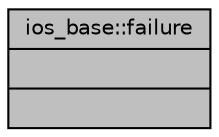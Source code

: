 digraph "ios_base::failure"
{
 // INTERACTIVE_SVG=YES
  bgcolor="transparent";
  edge [fontname="Helvetica",fontsize="10",labelfontname="Helvetica",labelfontsize="10"];
  node [fontname="Helvetica",fontsize="10",shape=record];
  Node1 [label="{ios_base::failure\n||}",height=0.2,width=0.4,color="black", fillcolor="grey75", style="filled", fontcolor="black"];
}
